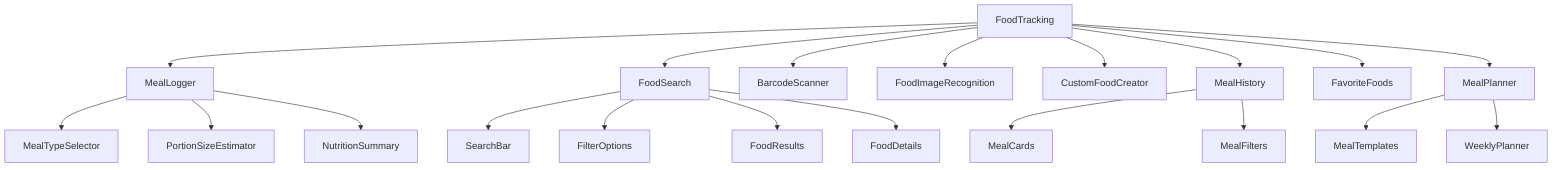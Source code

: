 graph TD;
    A["FoodTracking"] --> B["MealLogger"]
    A --> C["FoodSearch"]
    A --> D["BarcodeScanner"]
    A --> E["FoodImageRecognition"]
    A --> F["CustomFoodCreator"]
    A --> G["MealHistory"]
    A --> H["FavoriteFoods"]
    A --> I["MealPlanner"]
    
    B --> J["MealTypeSelector"]
    B --> K["PortionSizeEstimator"]
    B --> L["NutritionSummary"]
    
    C --> M["SearchBar"]
    C --> N["FilterOptions"]
    C --> O["FoodResults"]
    C --> P["FoodDetails"]
    
    G --> Q["MealCards"]
    G --> R["MealFilters"]
    
    I --> S["MealTemplates"]
    I --> T["WeeklyPlanner"]